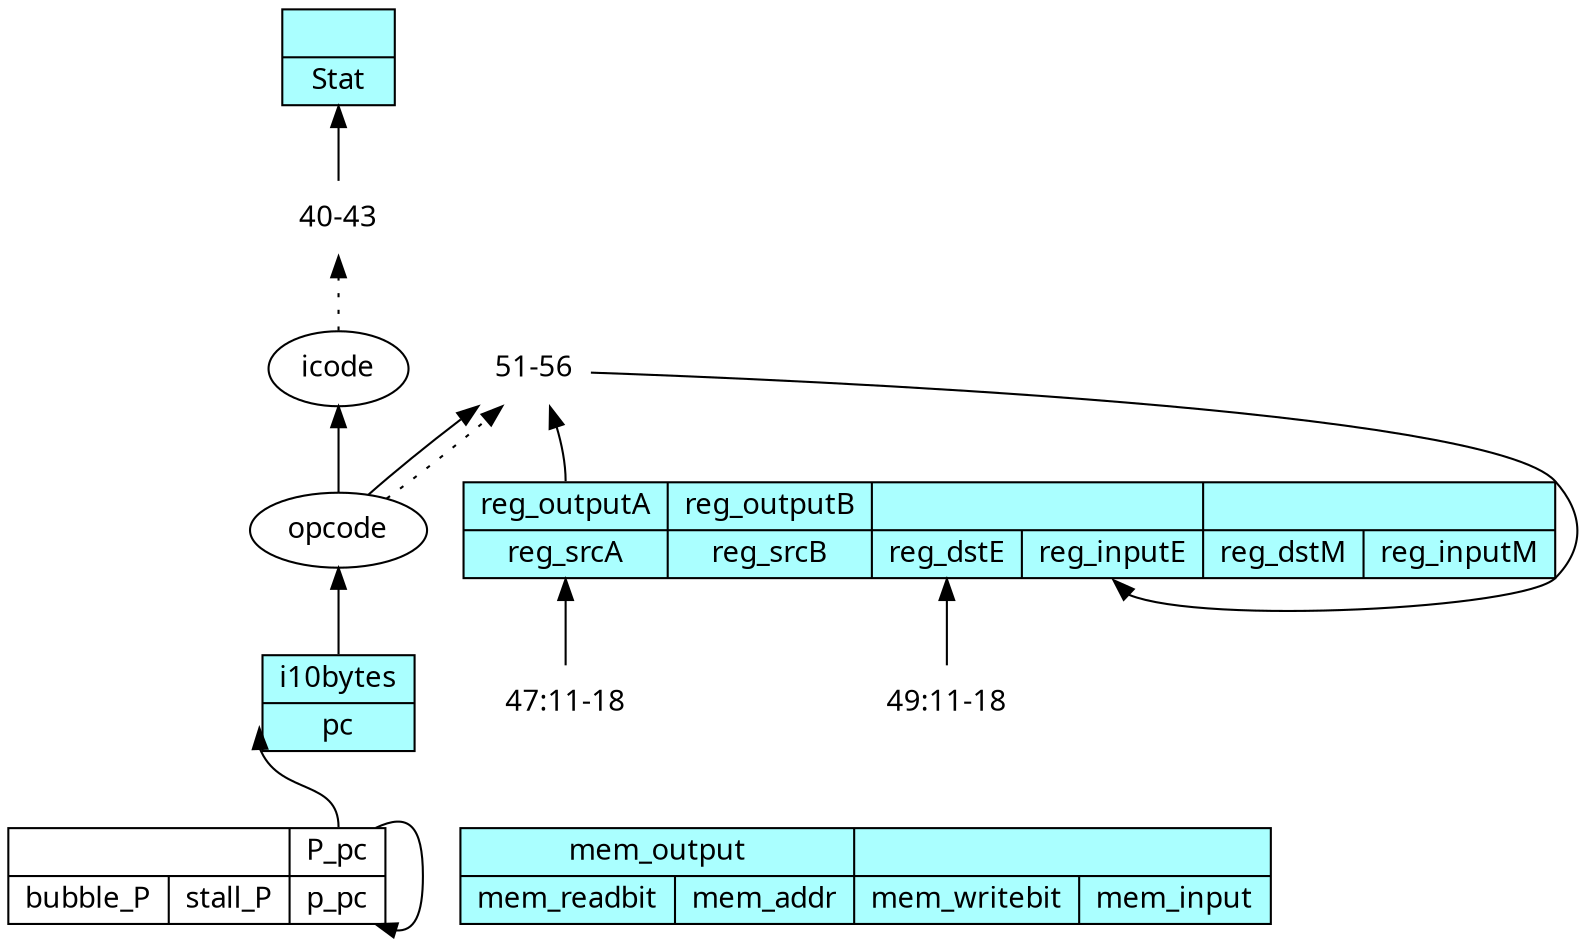 digraph tiny { // auto-generated HCL2 visualization via graphviz
    node [ fontname="sans-serif" ];
    rankdir=BT;
    ///////////////////////// builtin components ////////////////////////

    _regfile [shape="record" label="{<reg_outputA>reg_outputA|<reg_srcA>reg_srcA}|{<reg_outputB>reg_outputB|<reg_srcB>reg_srcB}|{|{<reg_dstE>reg_dstE|<reg_inputE>reg_inputE}}|{|{<reg_dstM>reg_dstM|<reg_inputM>reg_inputM}}" style="filled" fillcolor="#aaffff"];
    _datamem [shape="record" label="{<mem_output>mem_output|{<mem_readbit>mem_readbit|<mem_addr>mem_addr}}|{|{<mem_writebit>mem_writebit|<mem_input>mem_input}}" style="filled" fillcolor="#aaffff"];
    _instmem [shape="record" label="{<i10bytes>i10bytes|<pc>pc}" style="filled" fillcolor="#aaffff"];
    _status [shape="record" label="{|<Stat>Stat}" style="filled" fillcolor="#aaffff"];

    //////////////////////////// user code //////////////////////////////

_reg_P [shape="record" label="{|{<bubble_P>bubble_P|<stall_P>stall_P}}|{<P_pc>P_pc|<p_pc>p_pc}"];
    _reg_P:P_pc -> _instmem:pc;
    _instmem:i10bytes -> opcode;
    opcode -> icode;
    _op_Stat [shape="none" label="40-43"];
    _op_Stat -> _status:Stat;
    icode -> _op_Stat [style=dotted];
    _op_reg_srcA [shape="none" label="47:11-18"];
    _op_reg_srcA -> _regfile:reg_srcA;
    _op_reg_dstE [shape="none" label="49:11-18"];
    _op_reg_dstE -> _regfile:reg_dstE;
    _op_reg_inputE [shape="none" label="51-56"];
    _op_reg_inputE -> _regfile:reg_inputE;
    _regfile:reg_outputA -> _op_reg_inputE;
    opcode -> _op_reg_inputE;
    opcode -> _op_reg_inputE [style=dotted];
    _reg_P:P_pc -> _reg_P:p_pc;

}